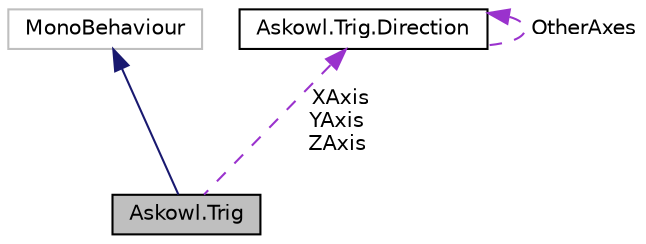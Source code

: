digraph "Askowl.Trig"
{
 // INTERACTIVE_SVG=YES
  edge [fontname="Helvetica",fontsize="10",labelfontname="Helvetica",labelfontsize="10"];
  node [fontname="Helvetica",fontsize="10",shape=record];
  Node2 [label="Askowl.Trig",height=0.2,width=0.4,color="black", fillcolor="grey75", style="filled", fontcolor="black"];
  Node3 -> Node2 [dir="back",color="midnightblue",fontsize="10",style="solid",fontname="Helvetica"];
  Node3 [label="MonoBehaviour",height=0.2,width=0.4,color="grey75", fillcolor="white", style="filled"];
  Node4 -> Node2 [dir="back",color="darkorchid3",fontsize="10",style="dashed",label=" XAxis\nYAxis\nZAxis" ,fontname="Helvetica"];
  Node4 [label="Askowl.Trig.Direction",height=0.2,width=0.4,color="black", fillcolor="white", style="filled",URL="$class_askowl_1_1_trig_1_1_direction.html",tooltip="Define axes "];
  Node4 -> Node4 [dir="back",color="darkorchid3",fontsize="10",style="dashed",label=" OtherAxes" ,fontname="Helvetica"];
}
